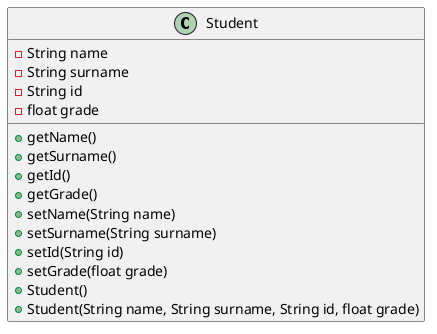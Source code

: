 @startuml
class Student
{
  - String name
  - String surname
  - String id
  - float grade
  + getName()
  + getSurname()
  + getId()
  + getGrade()
  + setName(String name)
  + setSurname(String surname)
  + setId(String id)
  + setGrade(float grade)
  + Student()
  + Student(String name, String surname, String id, float grade)
}
@enduml